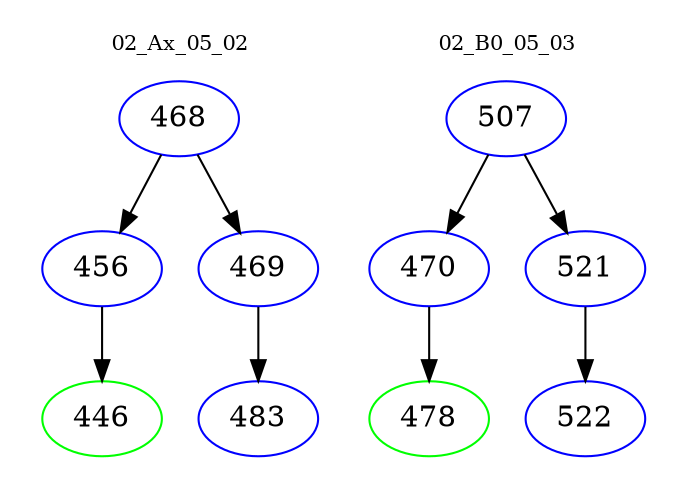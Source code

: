 digraph{
subgraph cluster_0 {
color = white
label = "02_Ax_05_02";
fontsize=10;
T0_468 [label="468", color="blue"]
T0_468 -> T0_456 [color="black"]
T0_456 [label="456", color="blue"]
T0_456 -> T0_446 [color="black"]
T0_446 [label="446", color="green"]
T0_468 -> T0_469 [color="black"]
T0_469 [label="469", color="blue"]
T0_469 -> T0_483 [color="black"]
T0_483 [label="483", color="blue"]
}
subgraph cluster_1 {
color = white
label = "02_B0_05_03";
fontsize=10;
T1_507 [label="507", color="blue"]
T1_507 -> T1_470 [color="black"]
T1_470 [label="470", color="blue"]
T1_470 -> T1_478 [color="black"]
T1_478 [label="478", color="green"]
T1_507 -> T1_521 [color="black"]
T1_521 [label="521", color="blue"]
T1_521 -> T1_522 [color="black"]
T1_522 [label="522", color="blue"]
}
}
